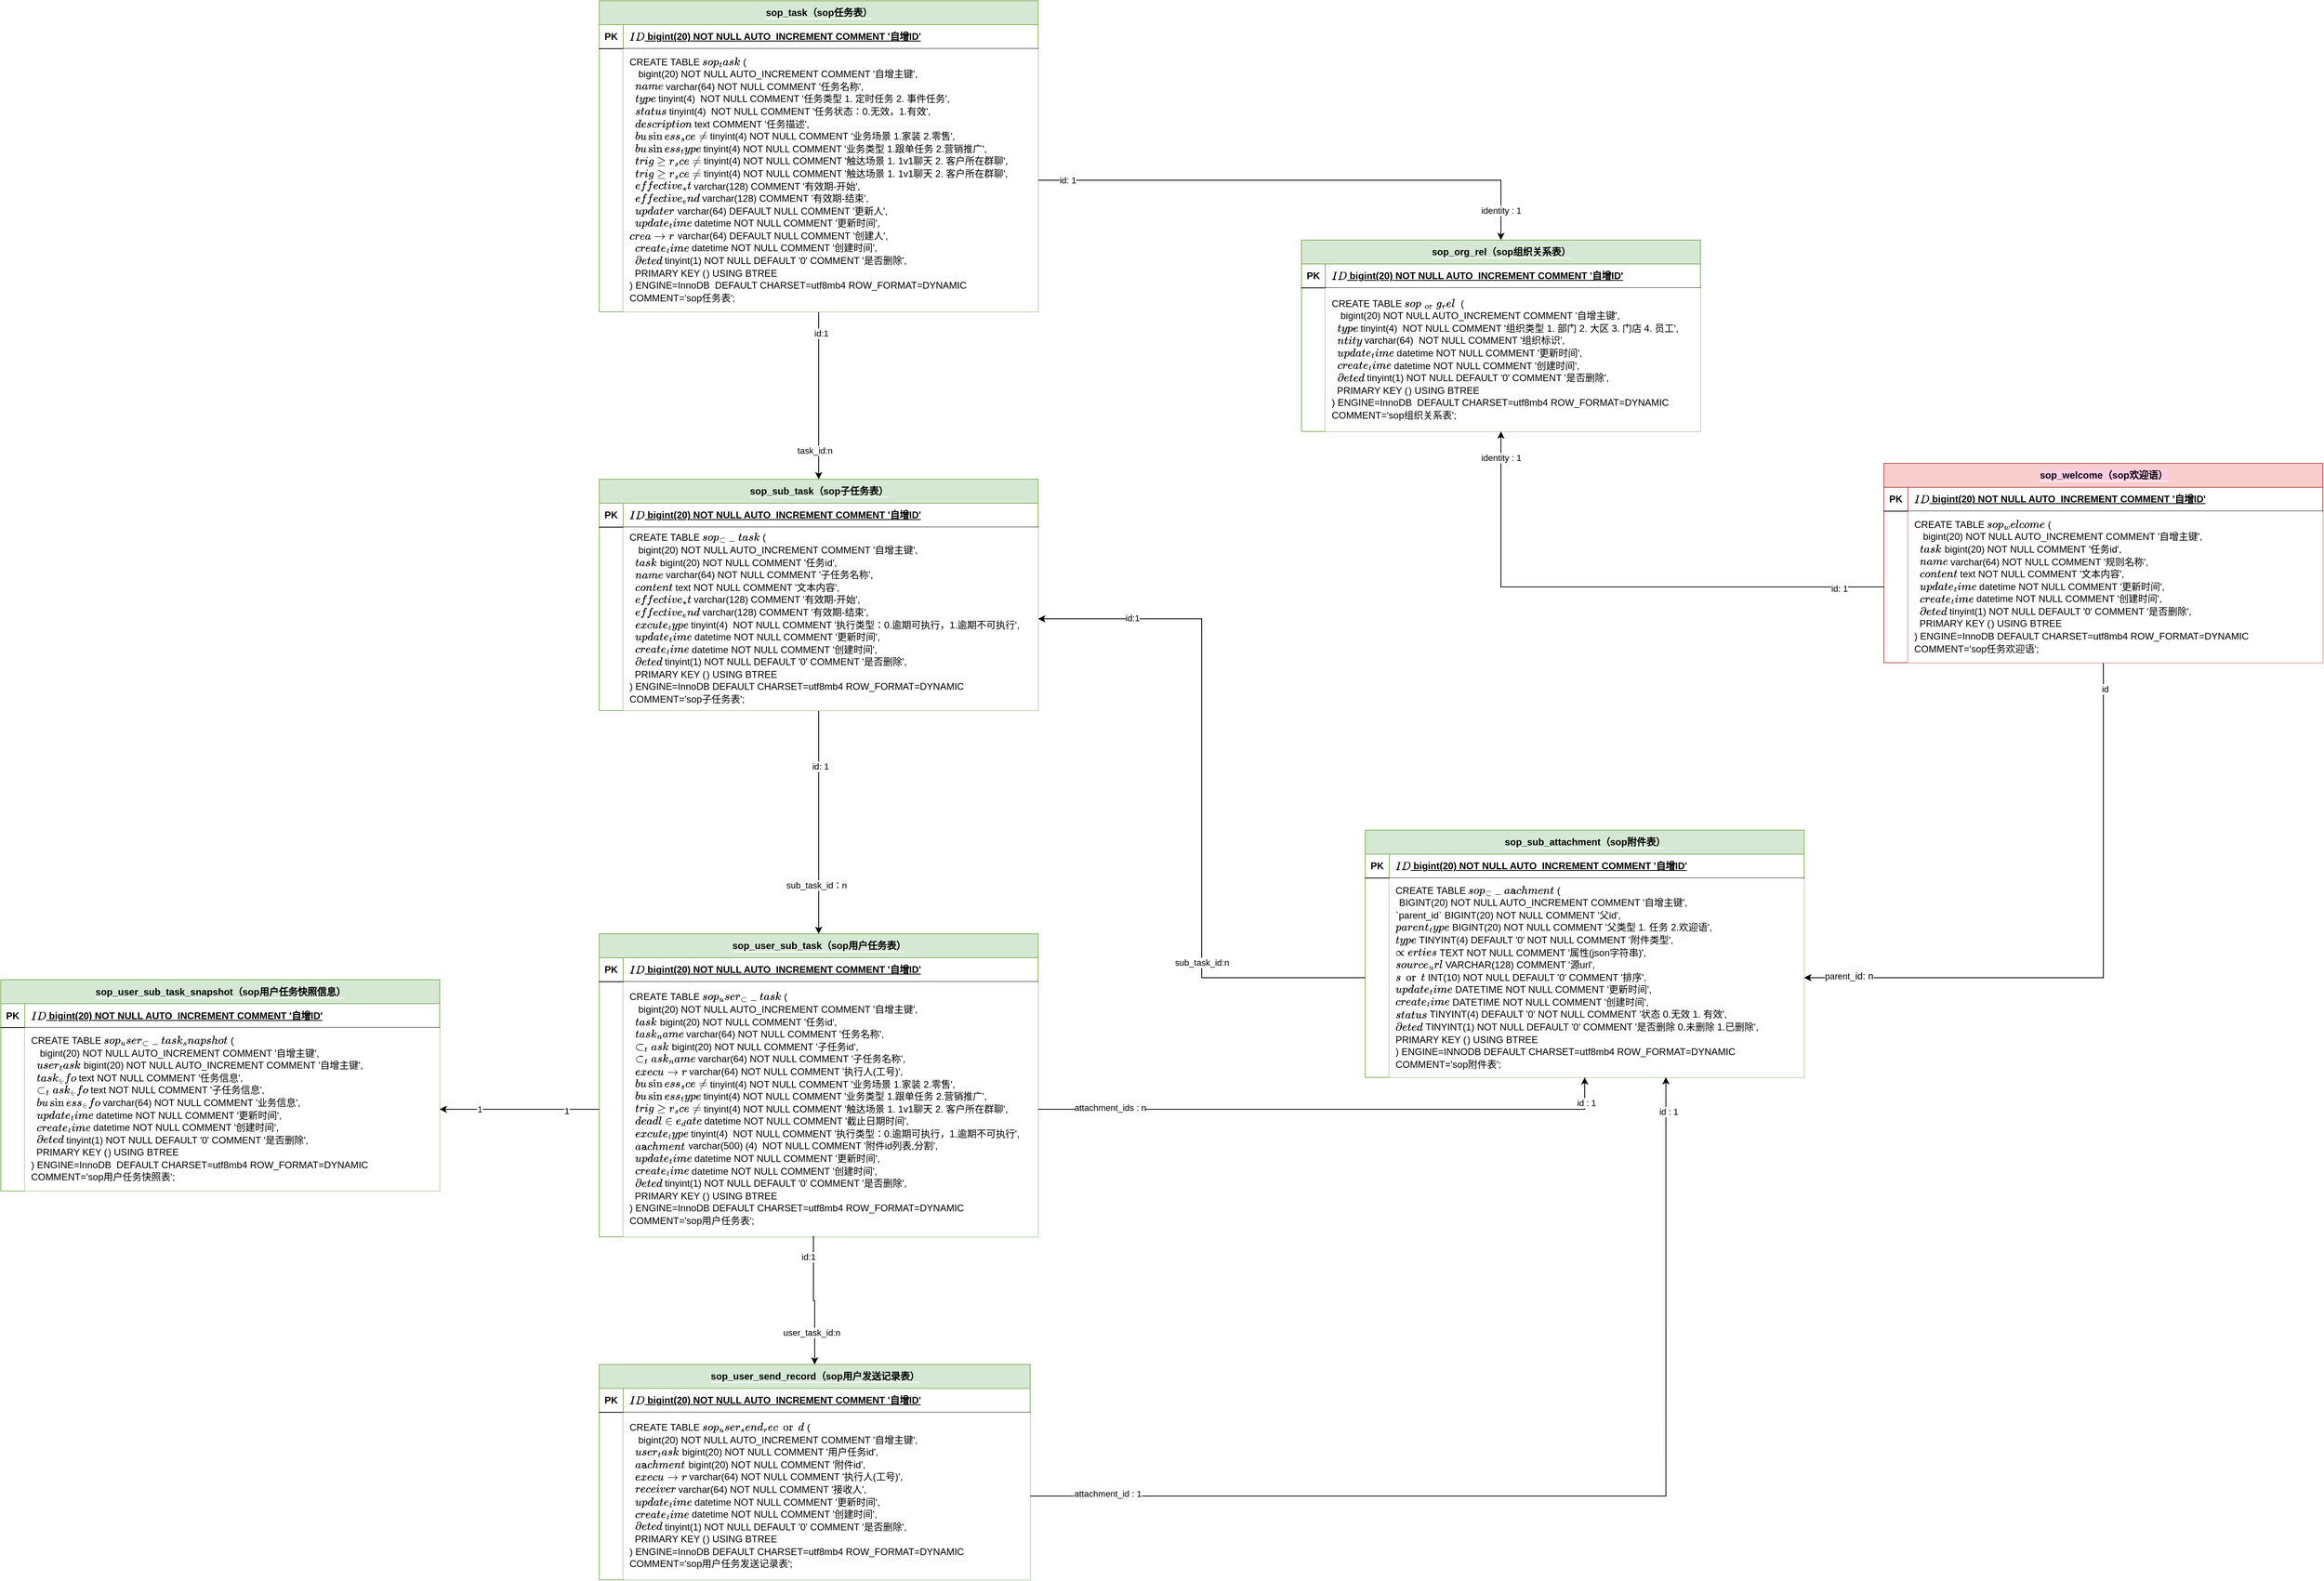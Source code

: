 <mxfile version="21.6.8" type="github">
  <diagram name="第 1 页" id="de748oIVJeChQEEVJ22J">
    <mxGraphModel dx="4175" dy="1729" grid="1" gridSize="10" guides="1" tooltips="1" connect="1" arrows="1" fold="1" page="1" pageScale="1" pageWidth="827" pageHeight="1169" math="0" shadow="0">
      <root>
        <mxCell id="0" />
        <mxCell id="1" parent="0" />
        <mxCell id="-qIdUn-uNaCTuJ1rHyCA-53" style="edgeStyle=orthogonalEdgeStyle;rounded=0;orthogonalLoop=1;jettySize=auto;html=1;entryX=0.5;entryY=0;entryDx=0;entryDy=0;" edge="1" parent="1" source="-qIdUn-uNaCTuJ1rHyCA-1" target="-qIdUn-uNaCTuJ1rHyCA-15">
          <mxGeometry relative="1" as="geometry" />
        </mxCell>
        <mxCell id="-qIdUn-uNaCTuJ1rHyCA-54" value="id:1" style="edgeLabel;html=1;align=center;verticalAlign=middle;resizable=0;points=[];" vertex="1" connectable="0" parent="-qIdUn-uNaCTuJ1rHyCA-53">
          <mxGeometry x="-0.752" y="3" relative="1" as="geometry">
            <mxPoint y="1" as="offset" />
          </mxGeometry>
        </mxCell>
        <mxCell id="-qIdUn-uNaCTuJ1rHyCA-55" value="task_id:n" style="edgeLabel;html=1;align=center;verticalAlign=middle;resizable=0;points=[];" vertex="1" connectable="0" parent="-qIdUn-uNaCTuJ1rHyCA-53">
          <mxGeometry x="0.507" y="-2" relative="1" as="geometry">
            <mxPoint x="-3" y="16" as="offset" />
          </mxGeometry>
        </mxCell>
        <mxCell id="-qIdUn-uNaCTuJ1rHyCA-1" value="&lt;span style=&quot;background-color: rgb(213, 232, 212);&quot;&gt;sop_task（sop任务表）&lt;/span&gt;" style="shape=table;startSize=30;container=1;collapsible=1;childLayout=tableLayout;fixedRows=1;rowLines=0;fontStyle=1;align=center;resizeLast=1;html=1;labelBackgroundColor=default;fillColor=#d5e8d4;strokeColor=#82b366;" vertex="1" parent="1">
          <mxGeometry x="-2260" y="-890" width="550" height="390" as="geometry" />
        </mxCell>
        <mxCell id="-qIdUn-uNaCTuJ1rHyCA-2" value="" style="shape=tableRow;horizontal=0;startSize=0;swimlaneHead=0;swimlaneBody=0;fillColor=none;collapsible=0;dropTarget=0;points=[[0,0.5],[1,0.5]];portConstraint=eastwest;top=0;left=0;right=0;bottom=1;" vertex="1" parent="-qIdUn-uNaCTuJ1rHyCA-1">
          <mxGeometry y="30" width="550" height="30" as="geometry" />
        </mxCell>
        <mxCell id="-qIdUn-uNaCTuJ1rHyCA-3" value="PK" style="shape=partialRectangle;connectable=0;fillColor=none;top=0;left=0;bottom=0;right=0;fontStyle=1;overflow=hidden;whiteSpace=wrap;html=1;" vertex="1" parent="-qIdUn-uNaCTuJ1rHyCA-2">
          <mxGeometry width="30" height="30" as="geometry">
            <mxRectangle width="30" height="30" as="alternateBounds" />
          </mxGeometry>
        </mxCell>
        <mxCell id="-qIdUn-uNaCTuJ1rHyCA-4" value="`ID` bigint(20) NOT NULL AUTO_INCREMENT COMMENT &#39;自增ID&#39;" style="shape=partialRectangle;connectable=0;fillColor=none;top=0;left=0;bottom=0;right=0;align=left;spacingLeft=6;fontStyle=5;overflow=hidden;whiteSpace=wrap;html=1;" vertex="1" parent="-qIdUn-uNaCTuJ1rHyCA-2">
          <mxGeometry x="30" width="520" height="30" as="geometry">
            <mxRectangle width="520" height="30" as="alternateBounds" />
          </mxGeometry>
        </mxCell>
        <mxCell id="-qIdUn-uNaCTuJ1rHyCA-5" value="" style="shape=tableRow;horizontal=0;startSize=0;swimlaneHead=0;swimlaneBody=0;fillColor=none;collapsible=0;dropTarget=0;points=[[0,0.5],[1,0.5]];portConstraint=eastwest;top=0;left=0;right=0;bottom=0;" vertex="1" parent="-qIdUn-uNaCTuJ1rHyCA-1">
          <mxGeometry y="60" width="550" height="330" as="geometry" />
        </mxCell>
        <mxCell id="-qIdUn-uNaCTuJ1rHyCA-6" value="" style="shape=partialRectangle;connectable=0;fillColor=none;top=0;left=0;bottom=0;right=0;editable=1;overflow=hidden;whiteSpace=wrap;html=1;" vertex="1" parent="-qIdUn-uNaCTuJ1rHyCA-5">
          <mxGeometry width="30" height="330" as="geometry">
            <mxRectangle width="30" height="330" as="alternateBounds" />
          </mxGeometry>
        </mxCell>
        <mxCell id="-qIdUn-uNaCTuJ1rHyCA-7" value="&lt;div style=&quot;line-height: 130%;&quot;&gt;&lt;div style=&quot;line-height: 130%;&quot;&gt;&lt;div style=&quot;line-height: 130%;&quot;&gt;&lt;div style=&quot;line-height: 130%;&quot;&gt;&lt;div style=&quot;line-height: 130%;&quot;&gt;CREATE TABLE `sop_task` (&lt;/div&gt;&lt;div style=&quot;line-height: 130%;&quot;&gt;&amp;nbsp; `id` bigint(20) NOT NULL AUTO_INCREMENT COMMENT &#39;自增主键&#39;,&lt;/div&gt;&lt;div style=&quot;line-height: 130%;&quot;&gt;&amp;nbsp; `name` varchar(64) NOT NULL COMMENT &#39;任务名称&#39;,&lt;/div&gt;&lt;div style=&quot;line-height: 130%;&quot;&gt;&amp;nbsp; `type` tinyint(4)&amp;nbsp; NOT NULL COMMENT &#39;任务类型 1. 定时任务 2. 事件任务&#39;,&lt;/div&gt;&lt;div style=&quot;line-height: 130%;&quot;&gt;&amp;nbsp; `status` tinyint(4)&amp;nbsp; NOT NULL COMMENT &#39;任务状态：0.无效，1.有效&#39;,&lt;/div&gt;&lt;div style=&quot;line-height: 130%;&quot;&gt;&amp;nbsp; `description` text COMMENT &#39;任务描述&#39;,&lt;/div&gt;&lt;div style=&quot;line-height: 130%;&quot;&gt;&amp;nbsp; `business_scene` tinyint(4) NOT NULL COMMENT &#39;业务场景 1.家装 2.零售&#39;,&lt;/div&gt;&lt;div style=&quot;line-height: 130%;&quot;&gt;&amp;nbsp; `business_type` tinyint(4) NOT NULL COMMENT &#39;业务类型 1.跟单任务 2.营销推广&#39;,&lt;/div&gt;&lt;div style=&quot;line-height: 130%;&quot;&gt;&amp;nbsp; `trigger_scene` tinyint(4) NOT NULL COMMENT &#39;触达场景 1. 1v1聊天 2. 客户所在群聊&#39;,&lt;/div&gt;&lt;div style=&quot;line-height: 130%;&quot;&gt;&amp;nbsp; `trigger_scene` tinyint(4) NOT NULL COMMENT &#39;触达场景 1. 1v1聊天 2. 客户所在群聊&#39;,&lt;br&gt;&lt;/div&gt;&lt;div style=&quot;line-height: 130%;&quot;&gt;&amp;nbsp; `effective_start` varchar(128)&amp;nbsp;COMMENT &#39;有效期-开始&#39;,&lt;/div&gt;&lt;div style=&quot;line-height: 130%;&quot;&gt;&amp;nbsp; `effective_end` varchar(128)&amp;nbsp;COMMENT &#39;有效期-结束&#39;,&lt;/div&gt;&lt;div style=&quot;line-height: 130%;&quot;&gt;&amp;nbsp; `updater_id` varchar(64) DEFAULT NULL COMMENT &#39;更新人&#39;,&lt;br&gt;&lt;/div&gt;&lt;div style=&quot;line-height: 130%;&quot;&gt;&amp;nbsp; `update_time` datetime NOT NULL COMMENT &#39;更新时间&#39;,&lt;/div&gt;&lt;div style=&quot;line-height: 130%;&quot;&gt;`creator_id` varchar(64) DEFAULT NULL COMMENT &#39;创建人&#39;,&lt;br&gt;&lt;/div&gt;&lt;div style=&quot;line-height: 130%;&quot;&gt;&amp;nbsp; `create_time` datetime NOT NULL COMMENT &#39;创建时间&#39;,&lt;/div&gt;&lt;div style=&quot;line-height: 130%;&quot;&gt;&amp;nbsp; `deleted` tinyint(1) NOT NULL DEFAULT &#39;0&#39; COMMENT &#39;是否删除&#39;,&lt;/div&gt;&lt;div style=&quot;line-height: 130%;&quot;&gt;&amp;nbsp; PRIMARY KEY (`id`) USING BTREE&lt;/div&gt;&lt;div style=&quot;line-height: 130%;&quot;&gt;) ENGINE=InnoDB&amp;nbsp; DEFAULT CHARSET=utf8mb4 ROW_FORMAT=DYNAMIC COMMENT=&#39;sop任务表&#39;;&lt;/div&gt;&lt;/div&gt;&lt;/div&gt;&lt;/div&gt;&lt;/div&gt;" style="shape=partialRectangle;connectable=0;fillColor=default;top=0;left=0;bottom=0;right=0;align=left;spacingLeft=6;overflow=hidden;whiteSpace=wrap;html=1;" vertex="1" parent="-qIdUn-uNaCTuJ1rHyCA-5">
          <mxGeometry x="30" width="520" height="330" as="geometry">
            <mxRectangle width="520" height="330" as="alternateBounds" />
          </mxGeometry>
        </mxCell>
        <mxCell id="-qIdUn-uNaCTuJ1rHyCA-63" style="edgeStyle=orthogonalEdgeStyle;rounded=0;orthogonalLoop=1;jettySize=auto;html=1;entryX=0.5;entryY=0;entryDx=0;entryDy=0;" edge="1" parent="1" source="-qIdUn-uNaCTuJ1rHyCA-15" target="-qIdUn-uNaCTuJ1rHyCA-29">
          <mxGeometry relative="1" as="geometry" />
        </mxCell>
        <mxCell id="-qIdUn-uNaCTuJ1rHyCA-65" value="id: 1" style="edgeLabel;html=1;align=center;verticalAlign=middle;resizable=0;points=[];" vertex="1" connectable="0" parent="-qIdUn-uNaCTuJ1rHyCA-63">
          <mxGeometry x="-0.502" y="2" relative="1" as="geometry">
            <mxPoint as="offset" />
          </mxGeometry>
        </mxCell>
        <mxCell id="-qIdUn-uNaCTuJ1rHyCA-66" value="sub_task_id：n" style="edgeLabel;html=1;align=center;verticalAlign=middle;resizable=0;points=[];" vertex="1" connectable="0" parent="-qIdUn-uNaCTuJ1rHyCA-63">
          <mxGeometry x="0.563" y="-3" relative="1" as="geometry">
            <mxPoint as="offset" />
          </mxGeometry>
        </mxCell>
        <mxCell id="-qIdUn-uNaCTuJ1rHyCA-15" value="&lt;span style=&quot;background-color: rgb(213, 232, 212);&quot;&gt;sop_sub_task（sop子任务表）&lt;/span&gt;" style="shape=table;startSize=30;container=1;collapsible=1;childLayout=tableLayout;fixedRows=1;rowLines=0;fontStyle=1;align=center;resizeLast=1;html=1;labelBackgroundColor=default;fillColor=#d5e8d4;strokeColor=#82b366;" vertex="1" parent="1">
          <mxGeometry x="-2260" y="-290" width="550" height="290.0" as="geometry" />
        </mxCell>
        <mxCell id="-qIdUn-uNaCTuJ1rHyCA-16" value="" style="shape=tableRow;horizontal=0;startSize=0;swimlaneHead=0;swimlaneBody=0;fillColor=none;collapsible=0;dropTarget=0;points=[[0,0.5],[1,0.5]];portConstraint=eastwest;top=0;left=0;right=0;bottom=1;" vertex="1" parent="-qIdUn-uNaCTuJ1rHyCA-15">
          <mxGeometry y="30" width="550" height="30" as="geometry" />
        </mxCell>
        <mxCell id="-qIdUn-uNaCTuJ1rHyCA-17" value="PK" style="shape=partialRectangle;connectable=0;fillColor=none;top=0;left=0;bottom=0;right=0;fontStyle=1;overflow=hidden;whiteSpace=wrap;html=1;" vertex="1" parent="-qIdUn-uNaCTuJ1rHyCA-16">
          <mxGeometry width="30" height="30" as="geometry">
            <mxRectangle width="30" height="30" as="alternateBounds" />
          </mxGeometry>
        </mxCell>
        <mxCell id="-qIdUn-uNaCTuJ1rHyCA-18" value="`ID` bigint(20) NOT NULL AUTO_INCREMENT COMMENT &#39;自增ID&#39;" style="shape=partialRectangle;connectable=0;fillColor=none;top=0;left=0;bottom=0;right=0;align=left;spacingLeft=6;fontStyle=5;overflow=hidden;whiteSpace=wrap;html=1;" vertex="1" parent="-qIdUn-uNaCTuJ1rHyCA-16">
          <mxGeometry x="30" width="520" height="30" as="geometry">
            <mxRectangle width="520" height="30" as="alternateBounds" />
          </mxGeometry>
        </mxCell>
        <mxCell id="-qIdUn-uNaCTuJ1rHyCA-19" value="" style="shape=tableRow;horizontal=0;startSize=0;swimlaneHead=0;swimlaneBody=0;fillColor=none;collapsible=0;dropTarget=0;points=[[0,0.5],[1,0.5]];portConstraint=eastwest;top=0;left=0;right=0;bottom=0;" vertex="1" parent="-qIdUn-uNaCTuJ1rHyCA-15">
          <mxGeometry y="60" width="550" height="230" as="geometry" />
        </mxCell>
        <mxCell id="-qIdUn-uNaCTuJ1rHyCA-20" value="" style="shape=partialRectangle;connectable=0;fillColor=none;top=0;left=0;bottom=0;right=0;editable=1;overflow=hidden;whiteSpace=wrap;html=1;" vertex="1" parent="-qIdUn-uNaCTuJ1rHyCA-19">
          <mxGeometry width="30" height="230" as="geometry">
            <mxRectangle width="30" height="230" as="alternateBounds" />
          </mxGeometry>
        </mxCell>
        <mxCell id="-qIdUn-uNaCTuJ1rHyCA-21" value="&lt;div style=&quot;line-height: 130%;&quot;&gt;&lt;div style=&quot;line-height: 130%;&quot;&gt;&lt;div style=&quot;line-height: 130%;&quot;&gt;&lt;div style=&quot;line-height: 130%;&quot;&gt;&lt;div style=&quot;line-height: 130%;&quot;&gt;&lt;div style=&quot;line-height: 130%;&quot;&gt;&lt;div style=&quot;line-height: 130%;&quot;&gt;CREATE TABLE `sop_sub_task` (&lt;/div&gt;&lt;div style=&quot;line-height: 130%;&quot;&gt;&amp;nbsp; `id` bigint(20) NOT NULL AUTO_INCREMENT COMMENT &#39;自增主键&#39;,&lt;/div&gt;&lt;div style=&quot;line-height: 130%;&quot;&gt;&amp;nbsp; `task_id` bigint(20) NOT NULL COMMENT &#39;任务id&#39;,&lt;/div&gt;&lt;div style=&quot;line-height: 130%;&quot;&gt;&amp;nbsp; `name` varchar(64) NOT NULL COMMENT &#39;子任务名称&#39;,&lt;/div&gt;&lt;div style=&quot;line-height: 130%;&quot;&gt;&amp;nbsp; `content` text NOT NULL COMMENT &#39;文本内容&#39;,&lt;/div&gt;&lt;div style=&quot;line-height: 130%;&quot;&gt;&amp;nbsp;&amp;nbsp;&lt;span style=&quot;background-color: initial;&quot;&gt;`effective_start` varchar(128)&amp;nbsp;COMMENT &#39;有效期-开始&#39;,&lt;/span&gt;&lt;/div&gt;&lt;div style=&quot;border-color: var(--border-color); line-height: 15.6px;&quot;&gt;&amp;nbsp; `effective_end` varchar(128)&amp;nbsp;COMMENT &#39;有效期-结束&#39;,&lt;/div&gt;&lt;div style=&quot;border-color: var(--border-color); line-height: 15.6px;&quot;&gt;&amp;nbsp;&amp;nbsp;`excute_type` tinyint(4)&amp;nbsp; NOT NULL COMMENT &#39;执行类型：0.逾期可执行，1.逾期不可执行&#39;,&lt;/div&gt;&lt;div style=&quot;line-height: 130%;&quot;&gt;&amp;nbsp; `update_time` datetime NOT NULL COMMENT &#39;更新时间&#39;,&lt;/div&gt;&lt;div style=&quot;line-height: 130%;&quot;&gt;&amp;nbsp; `create_time` datetime NOT NULL COMMENT &#39;创建时间&#39;,&lt;/div&gt;&lt;div style=&quot;line-height: 130%;&quot;&gt;&amp;nbsp; `deleted` tinyint(1) NOT NULL DEFAULT &#39;0&#39; COMMENT &#39;是否删除&#39;,&lt;/div&gt;&lt;div style=&quot;line-height: 130%;&quot;&gt;&amp;nbsp; PRIMARY KEY (`id`) USING BTREE&lt;/div&gt;&lt;div style=&quot;line-height: 130%;&quot;&gt;) ENGINE=InnoDB DEFAULT CHARSET=utf8mb4 ROW_FORMAT=DYNAMIC COMMENT=&#39;sop子任务表&#39;;&lt;/div&gt;&lt;/div&gt;&lt;/div&gt;&lt;/div&gt;&lt;/div&gt;&lt;/div&gt;&lt;/div&gt;" style="shape=partialRectangle;connectable=0;fillColor=default;top=0;left=0;bottom=0;right=0;align=left;spacingLeft=6;overflow=hidden;whiteSpace=wrap;html=1;" vertex="1" parent="-qIdUn-uNaCTuJ1rHyCA-19">
          <mxGeometry x="30" width="520" height="230" as="geometry">
            <mxRectangle width="520" height="230" as="alternateBounds" />
          </mxGeometry>
        </mxCell>
        <mxCell id="-qIdUn-uNaCTuJ1rHyCA-22" value="&lt;span style=&quot;background-color: rgb(213, 232, 212);&quot;&gt;sop_sub_attachment（sop附件表）&lt;/span&gt;" style="shape=table;startSize=30;container=1;collapsible=1;childLayout=tableLayout;fixedRows=1;rowLines=0;fontStyle=1;align=center;resizeLast=1;html=1;labelBackgroundColor=default;fillColor=#d5e8d4;strokeColor=#82b366;" vertex="1" parent="1">
          <mxGeometry x="-1300" y="150" width="550" height="310" as="geometry" />
        </mxCell>
        <mxCell id="-qIdUn-uNaCTuJ1rHyCA-23" value="" style="shape=tableRow;horizontal=0;startSize=0;swimlaneHead=0;swimlaneBody=0;fillColor=none;collapsible=0;dropTarget=0;points=[[0,0.5],[1,0.5]];portConstraint=eastwest;top=0;left=0;right=0;bottom=1;" vertex="1" parent="-qIdUn-uNaCTuJ1rHyCA-22">
          <mxGeometry y="30" width="550" height="30" as="geometry" />
        </mxCell>
        <mxCell id="-qIdUn-uNaCTuJ1rHyCA-24" value="PK" style="shape=partialRectangle;connectable=0;fillColor=none;top=0;left=0;bottom=0;right=0;fontStyle=1;overflow=hidden;whiteSpace=wrap;html=1;" vertex="1" parent="-qIdUn-uNaCTuJ1rHyCA-23">
          <mxGeometry width="30" height="30" as="geometry">
            <mxRectangle width="30" height="30" as="alternateBounds" />
          </mxGeometry>
        </mxCell>
        <mxCell id="-qIdUn-uNaCTuJ1rHyCA-25" value="`ID` bigint(20) NOT NULL AUTO_INCREMENT COMMENT &#39;自增ID&#39;" style="shape=partialRectangle;connectable=0;fillColor=none;top=0;left=0;bottom=0;right=0;align=left;spacingLeft=6;fontStyle=5;overflow=hidden;whiteSpace=wrap;html=1;" vertex="1" parent="-qIdUn-uNaCTuJ1rHyCA-23">
          <mxGeometry x="30" width="520" height="30" as="geometry">
            <mxRectangle width="520" height="30" as="alternateBounds" />
          </mxGeometry>
        </mxCell>
        <mxCell id="-qIdUn-uNaCTuJ1rHyCA-26" value="" style="shape=tableRow;horizontal=0;startSize=0;swimlaneHead=0;swimlaneBody=0;fillColor=none;collapsible=0;dropTarget=0;points=[[0,0.5],[1,0.5]];portConstraint=eastwest;top=0;left=0;right=0;bottom=0;" vertex="1" parent="-qIdUn-uNaCTuJ1rHyCA-22">
          <mxGeometry y="60" width="550" height="250" as="geometry" />
        </mxCell>
        <mxCell id="-qIdUn-uNaCTuJ1rHyCA-27" value="" style="shape=partialRectangle;connectable=0;fillColor=none;top=0;left=0;bottom=0;right=0;editable=1;overflow=hidden;whiteSpace=wrap;html=1;" vertex="1" parent="-qIdUn-uNaCTuJ1rHyCA-26">
          <mxGeometry width="30" height="250" as="geometry">
            <mxRectangle width="30" height="250" as="alternateBounds" />
          </mxGeometry>
        </mxCell>
        <mxCell id="-qIdUn-uNaCTuJ1rHyCA-28" value="&lt;div style=&quot;line-height: 130%;&quot;&gt;&lt;div style=&quot;line-height: 130%;&quot;&gt;&lt;div style=&quot;line-height: 130%;&quot;&gt;&lt;div style=&quot;line-height: 130%;&quot;&gt;&lt;div style=&quot;line-height: 130%;&quot;&gt;&lt;div style=&quot;line-height: 130%;&quot;&gt;&lt;div style=&quot;line-height: 130%;&quot;&gt;&lt;div style=&quot;line-height: 130%;&quot;&gt;&lt;div&gt;CREATE TABLE `sop_sub_attachment` (&lt;span style=&quot;&quot; data-eleid=&quot;2&quot; class=&quot;text-only&quot;&gt;&lt;br&gt;&lt;/span&gt;&lt;span style=&quot;&quot; data-eleid=&quot;5&quot; class=&quot;text-only&quot;&gt;  `id` BIGINT(20) NOT NULL AUTO_INCREMENT COMMENT &#39;自增主键&#39;,&lt;/span&gt;&lt;span style=&quot;&quot; data-eleid=&quot;4&quot; class=&quot;text-only&quot;&gt;&lt;br&gt;&lt;/span&gt;  `&lt;span style=&quot;background-color: initial;&quot;&gt;parent&lt;/span&gt;&lt;span style=&quot;background-color: initial;&quot;&gt;_id` BIGINT(20) NOT NULL COMMENT &#39;父id&#39;,&lt;/span&gt;&lt;/div&gt;&lt;div&gt;&lt;span style=&quot;&quot; data-eleid=&quot;6&quot; class=&quot;text-only&quot;&gt;`parent_type` BIGINT(20) NOT NULL COMMENT &#39;父类型 1. 任务 2.欢迎语&#39;,&lt;br&gt;&lt;/span&gt;&lt;span style=&quot;&quot; data-eleid=&quot;9&quot; class=&quot;text-only&quot;&gt;  `type` TINYINT(4) DEFAULT &#39;0&#39;  NOT NULL COMMENT &#39;附件类型&#39;,&lt;/span&gt;&lt;span style=&quot;&quot; data-eleid=&quot;8&quot; class=&quot;text-only&quot;&gt;&lt;br&gt;&lt;/span&gt;&lt;span style=&quot;&quot; data-eleid=&quot;11&quot; class=&quot;text-only&quot;&gt;  `properties` TEXT NOT NULL COMMENT &#39;属性(json字符串)&#39;,&lt;/span&gt;&lt;/div&gt;&lt;div&gt;&lt;span style=&quot;&quot; data-eleid=&quot;12&quot; class=&quot;text-only&quot;&gt;&lt;div style=&quot;&quot;&gt;  `source_url` VARCHAR(128) COMMENT &#39;源url&#39;,&lt;/div&gt;&lt;/span&gt;&lt;span style=&quot;&quot; data-eleid=&quot;15&quot; class=&quot;text-only&quot;&gt;  `sort` INT(10) NOT NULL DEFAULT &#39;0&#39; COMMENT &#39;排序&#39;,&lt;/span&gt;&lt;span style=&quot;&quot; data-eleid=&quot;14&quot; class=&quot;text-only&quot;&gt;&lt;br&gt;&lt;/span&gt;&lt;span style=&quot;&quot; data-eleid=&quot;17&quot; class=&quot;text-only&quot;&gt;  `update_time` DATETIME NOT NULL COMMENT &#39;更新时间&#39;,&lt;/span&gt;&lt;span style=&quot;&quot; data-eleid=&quot;16&quot; class=&quot;text-only&quot;&gt;&lt;br&gt;&lt;/span&gt;&lt;span style=&quot;&quot; data-eleid=&quot;19&quot; class=&quot;text-only&quot;&gt;  `create_time` DATETIME NOT NULL COMMENT &#39;创建时间&#39;,&lt;/span&gt;&lt;/div&gt;&lt;div&gt;&lt;span style=&quot;&quot; data-eleid=&quot;18&quot; class=&quot;text-only&quot;&gt;`status` TINYINT(4) DEFAULT &#39;0&#39; NOT NULL COMMENT &#39;状态 0.无效 1. 有效&#39;,&lt;br&gt;&lt;/span&gt;&lt;span style=&quot;&quot; data-eleid=&quot;21&quot; class=&quot;text-only&quot;&gt;  `deleted` TINYINT(1) NOT NULL DEFAULT &#39;0&#39; COMMENT &#39;是否删除 0.未删除 1.已删除&#39;,&lt;/span&gt;&lt;span style=&quot;&quot; data-eleid=&quot;20&quot; class=&quot;text-only&quot;&gt;&lt;br&gt;&lt;/span&gt;&lt;span style=&quot;&quot; data-eleid=&quot;23&quot; class=&quot;text-only&quot;&gt;  PRIMARY KEY (`id`) USING BTREE&lt;/span&gt;&lt;span style=&quot;&quot; data-eleid=&quot;22&quot; class=&quot;text-only&quot;&gt;&lt;br&gt;&lt;/span&gt;&lt;span style=&quot;&quot; data-eleid=&quot;25&quot; class=&quot;text-only&quot;&gt;) ENGINE=INNODB DEFAULT CHARSET=utf8mb4 ROW_FORMAT=DYNAMIC COMMENT=&#39;sop附件表&#39;;&lt;/span&gt;&lt;/div&gt;&lt;/div&gt;&lt;/div&gt;&lt;/div&gt;&lt;/div&gt;&lt;/div&gt;&lt;/div&gt;&lt;/div&gt;&lt;/div&gt;" style="shape=partialRectangle;connectable=0;fillColor=default;top=0;left=0;bottom=0;right=0;align=left;spacingLeft=6;overflow=hidden;whiteSpace=wrap;html=1;" vertex="1" parent="-qIdUn-uNaCTuJ1rHyCA-26">
          <mxGeometry x="30" width="520" height="250" as="geometry">
            <mxRectangle width="520" height="250" as="alternateBounds" />
          </mxGeometry>
        </mxCell>
        <mxCell id="-qIdUn-uNaCTuJ1rHyCA-29" value="&lt;span style=&quot;background-color: rgb(213, 232, 212);&quot;&gt;sop_user_sub_task（sop用户任务表）&lt;/span&gt;" style="shape=table;startSize=30;container=1;collapsible=1;childLayout=tableLayout;fixedRows=1;rowLines=0;fontStyle=1;align=center;resizeLast=1;html=1;labelBackgroundColor=default;fillColor=#d5e8d4;strokeColor=#82b366;" vertex="1" parent="1">
          <mxGeometry x="-2260" y="280" width="550" height="380" as="geometry" />
        </mxCell>
        <mxCell id="-qIdUn-uNaCTuJ1rHyCA-30" value="" style="shape=tableRow;horizontal=0;startSize=0;swimlaneHead=0;swimlaneBody=0;fillColor=none;collapsible=0;dropTarget=0;points=[[0,0.5],[1,0.5]];portConstraint=eastwest;top=0;left=0;right=0;bottom=1;" vertex="1" parent="-qIdUn-uNaCTuJ1rHyCA-29">
          <mxGeometry y="30" width="550" height="30" as="geometry" />
        </mxCell>
        <mxCell id="-qIdUn-uNaCTuJ1rHyCA-31" value="PK" style="shape=partialRectangle;connectable=0;fillColor=none;top=0;left=0;bottom=0;right=0;fontStyle=1;overflow=hidden;whiteSpace=wrap;html=1;" vertex="1" parent="-qIdUn-uNaCTuJ1rHyCA-30">
          <mxGeometry width="30" height="30" as="geometry">
            <mxRectangle width="30" height="30" as="alternateBounds" />
          </mxGeometry>
        </mxCell>
        <mxCell id="-qIdUn-uNaCTuJ1rHyCA-32" value="`ID` bigint(20) NOT NULL AUTO_INCREMENT COMMENT &#39;自增ID&#39;" style="shape=partialRectangle;connectable=0;fillColor=none;top=0;left=0;bottom=0;right=0;align=left;spacingLeft=6;fontStyle=5;overflow=hidden;whiteSpace=wrap;html=1;" vertex="1" parent="-qIdUn-uNaCTuJ1rHyCA-30">
          <mxGeometry x="30" width="520" height="30" as="geometry">
            <mxRectangle width="520" height="30" as="alternateBounds" />
          </mxGeometry>
        </mxCell>
        <mxCell id="-qIdUn-uNaCTuJ1rHyCA-33" value="" style="shape=tableRow;horizontal=0;startSize=0;swimlaneHead=0;swimlaneBody=0;fillColor=none;collapsible=0;dropTarget=0;points=[[0,0.5],[1,0.5]];portConstraint=eastwest;top=0;left=0;right=0;bottom=0;" vertex="1" parent="-qIdUn-uNaCTuJ1rHyCA-29">
          <mxGeometry y="60" width="550" height="320" as="geometry" />
        </mxCell>
        <mxCell id="-qIdUn-uNaCTuJ1rHyCA-34" value="" style="shape=partialRectangle;connectable=0;fillColor=none;top=0;left=0;bottom=0;right=0;editable=1;overflow=hidden;whiteSpace=wrap;html=1;" vertex="1" parent="-qIdUn-uNaCTuJ1rHyCA-33">
          <mxGeometry width="30" height="320" as="geometry">
            <mxRectangle width="30" height="320" as="alternateBounds" />
          </mxGeometry>
        </mxCell>
        <mxCell id="-qIdUn-uNaCTuJ1rHyCA-35" value="&lt;div style=&quot;line-height: 130%;&quot;&gt;&lt;div style=&quot;line-height: 130%;&quot;&gt;&lt;div style=&quot;line-height: 130%;&quot;&gt;&lt;div style=&quot;line-height: 130%;&quot;&gt;&lt;div style=&quot;line-height: 130%;&quot;&gt;&lt;div style=&quot;line-height: 130%;&quot;&gt;&lt;div style=&quot;line-height: 130%;&quot;&gt;&lt;div style=&quot;line-height: 130%;&quot;&gt;&lt;span style=&quot;background-color: initial;&quot;&gt;CREATE TABLE `sop_user_sub_task` (&lt;/span&gt;&lt;br&gt;&lt;/div&gt;&lt;div style=&quot;line-height: 130%;&quot;&gt;&amp;nbsp; `id` bigint(20) NOT NULL AUTO_INCREMENT COMMENT &#39;自增主键&#39;,&lt;/div&gt;&lt;div style=&quot;line-height: 130%;&quot;&gt;&amp;nbsp; `task_id` bigint(20) NOT NULL COMMENT &#39;任务id&#39;,&lt;/div&gt;&lt;div style=&quot;line-height: 130%;&quot;&gt;&amp;nbsp; `task_name` varchar(64) NOT NULL COMMENT &#39;任务名称&#39;,&lt;/div&gt;&lt;div style=&quot;line-height: 130%;&quot;&gt;&amp;nbsp; `sub_task_id&amp;nbsp;` bigint(20) NOT NULL COMMENT &#39;子任务id&#39;,&lt;/div&gt;&lt;div style=&quot;line-height: 130%;&quot;&gt;&amp;nbsp; `sub_task_name` varchar(64) NOT NULL COMMENT &#39;子任务名称&#39;,&lt;/div&gt;&lt;div style=&quot;line-height: 130%;&quot;&gt;&amp;nbsp; `executor` varchar(64) NOT NULL COMMENT &#39;执行人(工号)&#39;,&lt;/div&gt;&lt;div style=&quot;line-height: 130%;&quot;&gt;&amp;nbsp; `business_scene` tinyint(4) NOT NULL COMMENT &#39;业务场景 1.家装 2.零售&#39;,&lt;/div&gt;&lt;div style=&quot;line-height: 130%;&quot;&gt;&amp;nbsp; `business_type` tinyint(4) NOT NULL COMMENT &#39;业务类型 1.跟单任务 2.营销推广&#39;,&lt;/div&gt;&lt;div style=&quot;line-height: 130%;&quot;&gt;&amp;nbsp; `trigger_scene` tinyint(4) NOT NULL COMMENT &#39;触达场景 1. 1v1聊天 2. 客户所在群聊&#39;,&lt;/div&gt;&lt;div style=&quot;line-height: 130%;&quot;&gt;&amp;nbsp; `deadline_date ` datetime NOT NULL COMMENT &#39;截止日期时间&#39;,&lt;/div&gt;&lt;div style=&quot;line-height: 130%;&quot;&gt;&amp;nbsp; `excute_type` tinyint(4)&amp;nbsp; NOT NULL COMMENT &#39;执行类型：0.逾期可执行，1.逾期不可执行&#39;,&lt;br&gt;&lt;/div&gt;&lt;div style=&quot;line-height: 130%;&quot;&gt;&amp;nbsp; `attachment_ids` varchar(500)&amp;nbsp;(4)&amp;nbsp; NOT NULL COMMENT &#39;附件id列表,分割&#39;,&lt;br&gt;&lt;/div&gt;&lt;div style=&quot;line-height: 130%;&quot;&gt;&amp;nbsp; `update_time` datetime NOT NULL COMMENT &#39;更新时间&#39;,&lt;br&gt;&lt;/div&gt;&lt;div style=&quot;line-height: 130%;&quot;&gt;&amp;nbsp; `create_time` datetime NOT NULL COMMENT &#39;创建时间&#39;,&lt;/div&gt;&lt;div style=&quot;line-height: 130%;&quot;&gt;&amp;nbsp; `deleted` tinyint(1) NOT NULL DEFAULT &#39;0&#39; COMMENT &#39;是否删除&#39;,&lt;/div&gt;&lt;div style=&quot;line-height: 130%;&quot;&gt;&amp;nbsp; PRIMARY KEY (`id`) USING BTREE&lt;/div&gt;&lt;div style=&quot;line-height: 130%;&quot;&gt;) ENGINE=InnoDB DEFAULT CHARSET=utf8mb4 ROW_FORMAT=DYNAMIC COMMENT=&#39;sop用户任务表&#39;;&lt;/div&gt;&lt;/div&gt;&lt;/div&gt;&lt;/div&gt;&lt;/div&gt;&lt;/div&gt;&lt;/div&gt;&lt;/div&gt;" style="shape=partialRectangle;connectable=0;fillColor=default;top=0;left=0;bottom=0;right=0;align=left;spacingLeft=6;overflow=hidden;whiteSpace=wrap;html=1;" vertex="1" parent="-qIdUn-uNaCTuJ1rHyCA-33">
          <mxGeometry x="30" width="520" height="320" as="geometry">
            <mxRectangle width="520" height="320" as="alternateBounds" />
          </mxGeometry>
        </mxCell>
        <mxCell id="-qIdUn-uNaCTuJ1rHyCA-43" value="&lt;span style=&quot;background-color: rgb(213, 232, 212);&quot;&gt;sop_user_send_record（sop用户发送记录表）&lt;/span&gt;" style="shape=table;startSize=30;container=1;collapsible=1;childLayout=tableLayout;fixedRows=1;rowLines=0;fontStyle=1;align=center;resizeLast=1;html=1;labelBackgroundColor=default;fillColor=#d5e8d4;strokeColor=#82b366;" vertex="1" parent="1">
          <mxGeometry x="-2260" y="820" width="540" height="270" as="geometry" />
        </mxCell>
        <mxCell id="-qIdUn-uNaCTuJ1rHyCA-44" value="" style="shape=tableRow;horizontal=0;startSize=0;swimlaneHead=0;swimlaneBody=0;fillColor=none;collapsible=0;dropTarget=0;points=[[0,0.5],[1,0.5]];portConstraint=eastwest;top=0;left=0;right=0;bottom=1;" vertex="1" parent="-qIdUn-uNaCTuJ1rHyCA-43">
          <mxGeometry y="30" width="540" height="30" as="geometry" />
        </mxCell>
        <mxCell id="-qIdUn-uNaCTuJ1rHyCA-45" value="PK" style="shape=partialRectangle;connectable=0;fillColor=none;top=0;left=0;bottom=0;right=0;fontStyle=1;overflow=hidden;whiteSpace=wrap;html=1;" vertex="1" parent="-qIdUn-uNaCTuJ1rHyCA-44">
          <mxGeometry width="30" height="30" as="geometry">
            <mxRectangle width="30" height="30" as="alternateBounds" />
          </mxGeometry>
        </mxCell>
        <mxCell id="-qIdUn-uNaCTuJ1rHyCA-46" value="`ID` bigint(20) NOT NULL AUTO_INCREMENT COMMENT &#39;自增ID&#39;" style="shape=partialRectangle;connectable=0;fillColor=none;top=0;left=0;bottom=0;right=0;align=left;spacingLeft=6;fontStyle=5;overflow=hidden;whiteSpace=wrap;html=1;" vertex="1" parent="-qIdUn-uNaCTuJ1rHyCA-44">
          <mxGeometry x="30" width="510" height="30" as="geometry">
            <mxRectangle width="510" height="30" as="alternateBounds" />
          </mxGeometry>
        </mxCell>
        <mxCell id="-qIdUn-uNaCTuJ1rHyCA-47" value="" style="shape=tableRow;horizontal=0;startSize=0;swimlaneHead=0;swimlaneBody=0;fillColor=none;collapsible=0;dropTarget=0;points=[[0,0.5],[1,0.5]];portConstraint=eastwest;top=0;left=0;right=0;bottom=0;" vertex="1" parent="-qIdUn-uNaCTuJ1rHyCA-43">
          <mxGeometry y="60" width="540" height="210" as="geometry" />
        </mxCell>
        <mxCell id="-qIdUn-uNaCTuJ1rHyCA-48" value="" style="shape=partialRectangle;connectable=0;fillColor=none;top=0;left=0;bottom=0;right=0;editable=1;overflow=hidden;whiteSpace=wrap;html=1;" vertex="1" parent="-qIdUn-uNaCTuJ1rHyCA-47">
          <mxGeometry width="30" height="210" as="geometry">
            <mxRectangle width="30" height="210" as="alternateBounds" />
          </mxGeometry>
        </mxCell>
        <mxCell id="-qIdUn-uNaCTuJ1rHyCA-49" value="&lt;div style=&quot;line-height: 130%;&quot;&gt;&lt;div style=&quot;line-height: 130%;&quot;&gt;&lt;div style=&quot;line-height: 130%;&quot;&gt;&lt;div style=&quot;line-height: 130%;&quot;&gt;&lt;div style=&quot;line-height: 130%;&quot;&gt;&lt;div style=&quot;line-height: 130%;&quot;&gt;&lt;div style=&quot;line-height: 130%;&quot;&gt;&lt;div style=&quot;line-height: 130%;&quot;&gt;&lt;div style=&quot;line-height: 130%;&quot;&gt;CREATE TABLE `sop_user_send_record` (&lt;/div&gt;&lt;div style=&quot;line-height: 130%;&quot;&gt;&amp;nbsp; `id` bigint(20) NOT NULL AUTO_INCREMENT COMMENT &#39;自增主键&#39;,&lt;/div&gt;&lt;div style=&quot;line-height: 130%;&quot;&gt;&amp;nbsp; `user_task_id` bigint(20) NOT NULL COMMENT &#39;用户任务id&#39;,&lt;/div&gt;&lt;div style=&quot;line-height: 130%;&quot;&gt;&amp;nbsp; `attachment_id` bigint(20) NOT NULL COMMENT &#39;附件id&#39;,&lt;br&gt;&lt;/div&gt;&lt;div style=&quot;line-height: 130%;&quot;&gt;&amp;nbsp; `executor` varchar(64) NOT NULL COMMENT &#39;执行人(工号)&#39;,&lt;/div&gt;&lt;div style=&quot;line-height: 130%;&quot;&gt;&amp;nbsp; `receiver` varchar(64) NOT NULL COMMENT &#39;接收人&#39;,&lt;/div&gt;&lt;div style=&quot;line-height: 130%;&quot;&gt;&amp;nbsp; `update_time` datetime NOT NULL COMMENT &#39;更新时间&#39;,&lt;/div&gt;&lt;div style=&quot;line-height: 130%;&quot;&gt;&amp;nbsp; `create_time` datetime NOT NULL COMMENT &#39;创建时间&#39;,&lt;/div&gt;&lt;div style=&quot;line-height: 130%;&quot;&gt;&amp;nbsp; `deleted` tinyint(1) NOT NULL DEFAULT &#39;0&#39; COMMENT &#39;是否删除&#39;,&lt;/div&gt;&lt;div style=&quot;line-height: 130%;&quot;&gt;&amp;nbsp; PRIMARY KEY (`id`) USING BTREE&lt;/div&gt;&lt;div style=&quot;line-height: 130%;&quot;&gt;) ENGINE=InnoDB DEFAULT CHARSET=utf8mb4 ROW_FORMAT=DYNAMIC COMMENT=&#39;sop用户任务发送记录表&#39;;&lt;/div&gt;&lt;/div&gt;&lt;/div&gt;&lt;/div&gt;&lt;/div&gt;&lt;/div&gt;&lt;/div&gt;&lt;/div&gt;&lt;/div&gt;" style="shape=partialRectangle;connectable=0;fillColor=default;top=0;left=0;bottom=0;right=0;align=left;spacingLeft=6;overflow=hidden;whiteSpace=wrap;html=1;" vertex="1" parent="-qIdUn-uNaCTuJ1rHyCA-47">
          <mxGeometry x="30" width="510" height="210" as="geometry">
            <mxRectangle width="510" height="210" as="alternateBounds" />
          </mxGeometry>
        </mxCell>
        <mxCell id="-qIdUn-uNaCTuJ1rHyCA-50" style="edgeStyle=orthogonalEdgeStyle;rounded=0;orthogonalLoop=1;jettySize=auto;html=1;exitX=0.488;exitY=0.997;exitDx=0;exitDy=0;exitPerimeter=0;entryX=0.5;entryY=0;entryDx=0;entryDy=0;" edge="1" parent="1" source="-qIdUn-uNaCTuJ1rHyCA-33" target="-qIdUn-uNaCTuJ1rHyCA-43">
          <mxGeometry relative="1" as="geometry">
            <mxPoint x="-1710" y="935" as="sourcePoint" />
          </mxGeometry>
        </mxCell>
        <mxCell id="-qIdUn-uNaCTuJ1rHyCA-51" value="id:1" style="edgeLabel;html=1;align=center;verticalAlign=middle;resizable=0;points=[];" vertex="1" connectable="0" parent="-qIdUn-uNaCTuJ1rHyCA-50">
          <mxGeometry x="-0.686" y="-6" relative="1" as="geometry">
            <mxPoint x="-1" as="offset" />
          </mxGeometry>
        </mxCell>
        <mxCell id="-qIdUn-uNaCTuJ1rHyCA-52" value="user_task_id:n" style="edgeLabel;html=1;align=center;verticalAlign=middle;resizable=0;points=[];" vertex="1" connectable="0" parent="-qIdUn-uNaCTuJ1rHyCA-50">
          <mxGeometry x="0.505" y="-3" relative="1" as="geometry">
            <mxPoint x="-1" as="offset" />
          </mxGeometry>
        </mxCell>
        <mxCell id="-qIdUn-uNaCTuJ1rHyCA-60" style="edgeStyle=orthogonalEdgeStyle;rounded=0;orthogonalLoop=1;jettySize=auto;html=1;entryX=1;entryY=0.5;entryDx=0;entryDy=0;" edge="1" parent="1" source="-qIdUn-uNaCTuJ1rHyCA-26" target="-qIdUn-uNaCTuJ1rHyCA-19">
          <mxGeometry relative="1" as="geometry" />
        </mxCell>
        <mxCell id="-qIdUn-uNaCTuJ1rHyCA-61" value="sub_task_id:n" style="edgeLabel;html=1;align=center;verticalAlign=middle;resizable=0;points=[];" vertex="1" connectable="0" parent="-qIdUn-uNaCTuJ1rHyCA-60">
          <mxGeometry x="-0.479" relative="1" as="geometry">
            <mxPoint as="offset" />
          </mxGeometry>
        </mxCell>
        <mxCell id="-qIdUn-uNaCTuJ1rHyCA-62" value="id:1" style="edgeLabel;html=1;align=center;verticalAlign=middle;resizable=0;points=[];" vertex="1" connectable="0" parent="-qIdUn-uNaCTuJ1rHyCA-60">
          <mxGeometry x="0.725" y="-1" relative="1" as="geometry">
            <mxPoint as="offset" />
          </mxGeometry>
        </mxCell>
        <mxCell id="-qIdUn-uNaCTuJ1rHyCA-68" value="&lt;span style=&quot;background-color: rgb(213, 232, 212);&quot;&gt;sop_user_sub_task_snapshot（sop用户任务快照信息）&lt;/span&gt;" style="shape=table;startSize=30;container=1;collapsible=1;childLayout=tableLayout;fixedRows=1;rowLines=0;fontStyle=1;align=center;resizeLast=1;html=1;labelBackgroundColor=default;fillColor=#d5e8d4;strokeColor=#82b366;" vertex="1" parent="1">
          <mxGeometry x="-3010" y="337.5" width="550" height="265" as="geometry" />
        </mxCell>
        <mxCell id="-qIdUn-uNaCTuJ1rHyCA-69" value="" style="shape=tableRow;horizontal=0;startSize=0;swimlaneHead=0;swimlaneBody=0;fillColor=none;collapsible=0;dropTarget=0;points=[[0,0.5],[1,0.5]];portConstraint=eastwest;top=0;left=0;right=0;bottom=1;" vertex="1" parent="-qIdUn-uNaCTuJ1rHyCA-68">
          <mxGeometry y="30" width="550" height="30" as="geometry" />
        </mxCell>
        <mxCell id="-qIdUn-uNaCTuJ1rHyCA-70" value="PK" style="shape=partialRectangle;connectable=0;fillColor=none;top=0;left=0;bottom=0;right=0;fontStyle=1;overflow=hidden;whiteSpace=wrap;html=1;" vertex="1" parent="-qIdUn-uNaCTuJ1rHyCA-69">
          <mxGeometry width="30" height="30" as="geometry">
            <mxRectangle width="30" height="30" as="alternateBounds" />
          </mxGeometry>
        </mxCell>
        <mxCell id="-qIdUn-uNaCTuJ1rHyCA-71" value="`ID` bigint(20) NOT NULL AUTO_INCREMENT COMMENT &#39;自增ID&#39;" style="shape=partialRectangle;connectable=0;fillColor=none;top=0;left=0;bottom=0;right=0;align=left;spacingLeft=6;fontStyle=5;overflow=hidden;whiteSpace=wrap;html=1;" vertex="1" parent="-qIdUn-uNaCTuJ1rHyCA-69">
          <mxGeometry x="30" width="520" height="30" as="geometry">
            <mxRectangle width="520" height="30" as="alternateBounds" />
          </mxGeometry>
        </mxCell>
        <mxCell id="-qIdUn-uNaCTuJ1rHyCA-72" value="" style="shape=tableRow;horizontal=0;startSize=0;swimlaneHead=0;swimlaneBody=0;fillColor=none;collapsible=0;dropTarget=0;points=[[0,0.5],[1,0.5]];portConstraint=eastwest;top=0;left=0;right=0;bottom=0;" vertex="1" parent="-qIdUn-uNaCTuJ1rHyCA-68">
          <mxGeometry y="60" width="550" height="205" as="geometry" />
        </mxCell>
        <mxCell id="-qIdUn-uNaCTuJ1rHyCA-73" value="" style="shape=partialRectangle;connectable=0;fillColor=none;top=0;left=0;bottom=0;right=0;editable=1;overflow=hidden;whiteSpace=wrap;html=1;" vertex="1" parent="-qIdUn-uNaCTuJ1rHyCA-72">
          <mxGeometry width="30" height="205" as="geometry">
            <mxRectangle width="30" height="205" as="alternateBounds" />
          </mxGeometry>
        </mxCell>
        <mxCell id="-qIdUn-uNaCTuJ1rHyCA-74" value="&lt;div style=&quot;line-height: 130%;&quot;&gt;&lt;div style=&quot;line-height: 130%;&quot;&gt;&lt;div style=&quot;line-height: 130%;&quot;&gt;&lt;div style=&quot;line-height: 130%;&quot;&gt;&lt;div style=&quot;line-height: 130%;&quot;&gt;&lt;div style=&quot;line-height: 130%;&quot;&gt;&lt;div style=&quot;line-height: 130%;&quot;&gt;CREATE TABLE `sop_user_sub_task_snapshot` (&lt;/div&gt;&lt;div style=&quot;line-height: 130%;&quot;&gt;&amp;nbsp; `id` bigint(20) NOT NULL AUTO_INCREMENT COMMENT &#39;自增主键&#39;,&lt;/div&gt;&lt;div style=&quot;line-height: 130%;&quot;&gt;&amp;nbsp; `user_task_id ` bigint(20) NOT NULL AUTO_INCREMENT COMMENT &#39;自增主键&#39;,&lt;br&gt;&lt;/div&gt;&lt;div style=&quot;line-height: 130%;&quot;&gt;&amp;nbsp; `task_info` text NOT NULL COMMENT &#39;任务信息&#39;,&lt;/div&gt;&lt;div style=&quot;line-height: 130%;&quot;&gt;&amp;nbsp; `sub_task_info`&amp;nbsp;text&lt;span style=&quot;background-color: initial;&quot;&gt;&amp;nbsp;NOT NULL COMMENT &#39;子任务信息&#39;,&lt;/span&gt;&lt;/div&gt;&lt;div style=&quot;line-height: 130%;&quot;&gt;&amp;nbsp; `business_info` varchar(64) NOT NULL COMMENT &#39;业务信息&#39;,&lt;br&gt;&lt;/div&gt;&lt;div style=&quot;line-height: 130%;&quot;&gt;&amp;nbsp; `update_time` datetime NOT NULL COMMENT &#39;更新时间&#39;,&lt;/div&gt;&lt;div style=&quot;line-height: 130%;&quot;&gt;&amp;nbsp; `create_time` datetime NOT NULL COMMENT &#39;创建时间&#39;,&lt;/div&gt;&lt;div style=&quot;line-height: 130%;&quot;&gt;&amp;nbsp; `deleted` tinyint(1) NOT NULL DEFAULT &#39;0&#39; COMMENT &#39;是否删除&#39;,&lt;/div&gt;&lt;div style=&quot;line-height: 130%;&quot;&gt;&amp;nbsp; PRIMARY KEY (`id`) USING BTREE&lt;/div&gt;&lt;div style=&quot;line-height: 130%;&quot;&gt;) ENGINE=InnoDB&amp;nbsp; DEFAULT CHARSET=utf8mb4 ROW_FORMAT=DYNAMIC COMMENT=&#39;sop用户任务快照表&#39;;&lt;/div&gt;&lt;/div&gt;&lt;/div&gt;&lt;/div&gt;&lt;/div&gt;&lt;/div&gt;&lt;/div&gt;" style="shape=partialRectangle;connectable=0;fillColor=default;top=0;left=0;bottom=0;right=0;align=left;spacingLeft=6;overflow=hidden;whiteSpace=wrap;html=1;" vertex="1" parent="-qIdUn-uNaCTuJ1rHyCA-72">
          <mxGeometry x="30" width="520" height="205" as="geometry">
            <mxRectangle width="520" height="205" as="alternateBounds" />
          </mxGeometry>
        </mxCell>
        <mxCell id="-qIdUn-uNaCTuJ1rHyCA-75" style="edgeStyle=orthogonalEdgeStyle;rounded=0;orthogonalLoop=1;jettySize=auto;html=1;entryX=1;entryY=0.5;entryDx=0;entryDy=0;" edge="1" parent="1" source="-qIdUn-uNaCTuJ1rHyCA-33" target="-qIdUn-uNaCTuJ1rHyCA-72">
          <mxGeometry relative="1" as="geometry" />
        </mxCell>
        <mxCell id="-qIdUn-uNaCTuJ1rHyCA-96" value="1" style="edgeLabel;html=1;align=center;verticalAlign=middle;resizable=0;points=[];" vertex="1" connectable="0" parent="-qIdUn-uNaCTuJ1rHyCA-75">
          <mxGeometry x="-0.587" y="2" relative="1" as="geometry">
            <mxPoint as="offset" />
          </mxGeometry>
        </mxCell>
        <mxCell id="-qIdUn-uNaCTuJ1rHyCA-97" value="1" style="edgeLabel;html=1;align=center;verticalAlign=middle;resizable=0;points=[];" vertex="1" connectable="0" parent="-qIdUn-uNaCTuJ1rHyCA-75">
          <mxGeometry x="0.547" y="-3" relative="1" as="geometry">
            <mxPoint x="4" y="3" as="offset" />
          </mxGeometry>
        </mxCell>
        <mxCell id="-qIdUn-uNaCTuJ1rHyCA-93" style="edgeStyle=orthogonalEdgeStyle;rounded=0;orthogonalLoop=1;jettySize=auto;html=1;entryX=1;entryY=0.5;entryDx=0;entryDy=0;" edge="1" parent="1" source="-qIdUn-uNaCTuJ1rHyCA-76" target="-qIdUn-uNaCTuJ1rHyCA-26">
          <mxGeometry relative="1" as="geometry" />
        </mxCell>
        <mxCell id="-qIdUn-uNaCTuJ1rHyCA-111" value="id" style="edgeLabel;html=1;align=center;verticalAlign=middle;resizable=0;points=[];" vertex="1" connectable="0" parent="-qIdUn-uNaCTuJ1rHyCA-93">
          <mxGeometry x="-0.914" y="2" relative="1" as="geometry">
            <mxPoint as="offset" />
          </mxGeometry>
        </mxCell>
        <mxCell id="-qIdUn-uNaCTuJ1rHyCA-112" value="parent&lt;span style=&quot;border-color: var(--border-color); font-size: 12px; text-align: left; background-color: initial;&quot;&gt;_id: n&lt;/span&gt;" style="edgeLabel;html=1;align=center;verticalAlign=middle;resizable=0;points=[];" vertex="1" connectable="0" parent="-qIdUn-uNaCTuJ1rHyCA-93">
          <mxGeometry x="0.854" y="-2" relative="1" as="geometry">
            <mxPoint as="offset" />
          </mxGeometry>
        </mxCell>
        <mxCell id="-qIdUn-uNaCTuJ1rHyCA-76" value="&lt;span style=&quot;background-color: rgb(255, 204, 230);&quot;&gt;sop_welcome（sop欢迎语）&lt;/span&gt;" style="shape=table;startSize=30;container=1;collapsible=1;childLayout=tableLayout;fixedRows=1;rowLines=0;fontStyle=1;align=center;resizeLast=1;html=1;labelBackgroundColor=default;fillColor=#f8cecc;strokeColor=#b85450;" vertex="1" parent="1">
          <mxGeometry x="-650" y="-310" width="550" height="250.0" as="geometry" />
        </mxCell>
        <mxCell id="-qIdUn-uNaCTuJ1rHyCA-77" value="" style="shape=tableRow;horizontal=0;startSize=0;swimlaneHead=0;swimlaneBody=0;fillColor=none;collapsible=0;dropTarget=0;points=[[0,0.5],[1,0.5]];portConstraint=eastwest;top=0;left=0;right=0;bottom=1;" vertex="1" parent="-qIdUn-uNaCTuJ1rHyCA-76">
          <mxGeometry y="30" width="550" height="30" as="geometry" />
        </mxCell>
        <mxCell id="-qIdUn-uNaCTuJ1rHyCA-78" value="PK" style="shape=partialRectangle;connectable=0;fillColor=none;top=0;left=0;bottom=0;right=0;fontStyle=1;overflow=hidden;whiteSpace=wrap;html=1;" vertex="1" parent="-qIdUn-uNaCTuJ1rHyCA-77">
          <mxGeometry width="30" height="30" as="geometry">
            <mxRectangle width="30" height="30" as="alternateBounds" />
          </mxGeometry>
        </mxCell>
        <mxCell id="-qIdUn-uNaCTuJ1rHyCA-79" value="`ID` bigint(20) NOT NULL AUTO_INCREMENT COMMENT &#39;自增ID&#39;" style="shape=partialRectangle;connectable=0;fillColor=none;top=0;left=0;bottom=0;right=0;align=left;spacingLeft=6;fontStyle=5;overflow=hidden;whiteSpace=wrap;html=1;" vertex="1" parent="-qIdUn-uNaCTuJ1rHyCA-77">
          <mxGeometry x="30" width="520" height="30" as="geometry">
            <mxRectangle width="520" height="30" as="alternateBounds" />
          </mxGeometry>
        </mxCell>
        <mxCell id="-qIdUn-uNaCTuJ1rHyCA-80" value="" style="shape=tableRow;horizontal=0;startSize=0;swimlaneHead=0;swimlaneBody=0;fillColor=none;collapsible=0;dropTarget=0;points=[[0,0.5],[1,0.5]];portConstraint=eastwest;top=0;left=0;right=0;bottom=0;" vertex="1" parent="-qIdUn-uNaCTuJ1rHyCA-76">
          <mxGeometry y="60" width="550" height="190" as="geometry" />
        </mxCell>
        <mxCell id="-qIdUn-uNaCTuJ1rHyCA-81" value="" style="shape=partialRectangle;connectable=0;fillColor=none;top=0;left=0;bottom=0;right=0;editable=1;overflow=hidden;whiteSpace=wrap;html=1;" vertex="1" parent="-qIdUn-uNaCTuJ1rHyCA-80">
          <mxGeometry width="30" height="190" as="geometry">
            <mxRectangle width="30" height="190" as="alternateBounds" />
          </mxGeometry>
        </mxCell>
        <mxCell id="-qIdUn-uNaCTuJ1rHyCA-82" value="&lt;div style=&quot;line-height: 130%;&quot;&gt;&lt;div style=&quot;line-height: 130%;&quot;&gt;&lt;div style=&quot;line-height: 130%;&quot;&gt;&lt;div style=&quot;line-height: 130%;&quot;&gt;&lt;div style=&quot;line-height: 130%;&quot;&gt;&lt;div style=&quot;line-height: 130%;&quot;&gt;&lt;div style=&quot;line-height: 130%;&quot;&gt;&lt;div style=&quot;line-height: 130%;&quot;&gt;CREATE TABLE `sop_welcome` (&lt;/div&gt;&lt;div style=&quot;line-height: 130%;&quot;&gt;&amp;nbsp; `id` bigint(20) NOT NULL AUTO_INCREMENT COMMENT &#39;自增主键&#39;,&lt;/div&gt;&lt;div style=&quot;line-height: 130%;&quot;&gt;&amp;nbsp; `task_id` bigint(20) NOT NULL COMMENT &#39;任务id&#39;,&lt;/div&gt;&lt;div style=&quot;line-height: 130%;&quot;&gt;&amp;nbsp; `name` varchar(64) NOT NULL COMMENT &#39;规则名称&#39;,&lt;/div&gt;&lt;div style=&quot;line-height: 130%;&quot;&gt;&amp;nbsp; `content` text NOT NULL COMMENT &#39;文本内容&#39;,&lt;/div&gt;&lt;div style=&quot;line-height: 130%;&quot;&gt;&amp;nbsp; `update_time` datetime NOT NULL COMMENT &#39;更新时间&#39;,&lt;/div&gt;&lt;div style=&quot;line-height: 130%;&quot;&gt;&amp;nbsp; `create_time` datetime NOT NULL COMMENT &#39;创建时间&#39;,&lt;/div&gt;&lt;div style=&quot;line-height: 130%;&quot;&gt;&amp;nbsp; `deleted` tinyint(1) NOT NULL DEFAULT &#39;0&#39; COMMENT &#39;是否删除&#39;,&lt;/div&gt;&lt;div style=&quot;line-height: 130%;&quot;&gt;&amp;nbsp; PRIMARY KEY (`id`) USING BTREE&lt;/div&gt;&lt;div style=&quot;line-height: 130%;&quot;&gt;) ENGINE=InnoDB DEFAULT CHARSET=utf8mb4 ROW_FORMAT=DYNAMIC COMMENT=&#39;sop任务欢迎语&#39;;&lt;/div&gt;&lt;/div&gt;&lt;/div&gt;&lt;/div&gt;&lt;/div&gt;&lt;/div&gt;&lt;/div&gt;&lt;/div&gt;" style="shape=partialRectangle;connectable=0;fillColor=default;top=0;left=0;bottom=0;right=0;align=left;spacingLeft=6;overflow=hidden;whiteSpace=wrap;html=1;" vertex="1" parent="-qIdUn-uNaCTuJ1rHyCA-80">
          <mxGeometry x="30" width="520" height="190" as="geometry">
            <mxRectangle width="520" height="190" as="alternateBounds" />
          </mxGeometry>
        </mxCell>
        <mxCell id="-qIdUn-uNaCTuJ1rHyCA-86" value="&lt;span style=&quot;background-color: rgb(213, 232, 212);&quot;&gt;sop_org_rel（sop组织关系表）&lt;/span&gt;" style="shape=table;startSize=30;container=1;collapsible=1;childLayout=tableLayout;fixedRows=1;rowLines=0;fontStyle=1;align=center;resizeLast=1;html=1;labelBackgroundColor=default;fillColor=#d5e8d4;strokeColor=#82b366;" vertex="1" parent="1">
          <mxGeometry x="-1380" y="-590" width="500" height="240" as="geometry" />
        </mxCell>
        <mxCell id="-qIdUn-uNaCTuJ1rHyCA-87" value="" style="shape=tableRow;horizontal=0;startSize=0;swimlaneHead=0;swimlaneBody=0;fillColor=none;collapsible=0;dropTarget=0;points=[[0,0.5],[1,0.5]];portConstraint=eastwest;top=0;left=0;right=0;bottom=1;" vertex="1" parent="-qIdUn-uNaCTuJ1rHyCA-86">
          <mxGeometry y="30" width="500" height="30" as="geometry" />
        </mxCell>
        <mxCell id="-qIdUn-uNaCTuJ1rHyCA-88" value="PK" style="shape=partialRectangle;connectable=0;fillColor=none;top=0;left=0;bottom=0;right=0;fontStyle=1;overflow=hidden;whiteSpace=wrap;html=1;" vertex="1" parent="-qIdUn-uNaCTuJ1rHyCA-87">
          <mxGeometry width="30" height="30" as="geometry">
            <mxRectangle width="30" height="30" as="alternateBounds" />
          </mxGeometry>
        </mxCell>
        <mxCell id="-qIdUn-uNaCTuJ1rHyCA-89" value="`ID` bigint(20) NOT NULL AUTO_INCREMENT COMMENT &#39;自增ID&#39;" style="shape=partialRectangle;connectable=0;fillColor=none;top=0;left=0;bottom=0;right=0;align=left;spacingLeft=6;fontStyle=5;overflow=hidden;whiteSpace=wrap;html=1;" vertex="1" parent="-qIdUn-uNaCTuJ1rHyCA-87">
          <mxGeometry x="30" width="470" height="30" as="geometry">
            <mxRectangle width="470" height="30" as="alternateBounds" />
          </mxGeometry>
        </mxCell>
        <mxCell id="-qIdUn-uNaCTuJ1rHyCA-90" value="" style="shape=tableRow;horizontal=0;startSize=0;swimlaneHead=0;swimlaneBody=0;fillColor=none;collapsible=0;dropTarget=0;points=[[0,0.5],[1,0.5]];portConstraint=eastwest;top=0;left=0;right=0;bottom=0;" vertex="1" parent="-qIdUn-uNaCTuJ1rHyCA-86">
          <mxGeometry y="60" width="500" height="180" as="geometry" />
        </mxCell>
        <mxCell id="-qIdUn-uNaCTuJ1rHyCA-91" value="" style="shape=partialRectangle;connectable=0;fillColor=none;top=0;left=0;bottom=0;right=0;editable=1;overflow=hidden;whiteSpace=wrap;html=1;" vertex="1" parent="-qIdUn-uNaCTuJ1rHyCA-90">
          <mxGeometry width="30" height="180" as="geometry">
            <mxRectangle width="30" height="180" as="alternateBounds" />
          </mxGeometry>
        </mxCell>
        <mxCell id="-qIdUn-uNaCTuJ1rHyCA-92" value="&lt;div style=&quot;line-height: 130%;&quot;&gt;&lt;div style=&quot;line-height: 130%;&quot;&gt;&lt;div style=&quot;line-height: 130%;&quot;&gt;&lt;div style=&quot;line-height: 130%;&quot;&gt;&lt;div style=&quot;line-height: 130%;&quot;&gt;CREATE TABLE `sop_org_rel&amp;nbsp;` (&lt;/div&gt;&lt;div style=&quot;line-height: 130%;&quot;&gt;&amp;nbsp; `id` bigint(20) NOT NULL AUTO_INCREMENT COMMENT &#39;自增主键&#39;,&lt;/div&gt;&lt;div style=&quot;line-height: 130%;&quot;&gt;&amp;nbsp; `type` tinyint(4)&amp;nbsp; NOT NULL COMMENT &#39;组织类型 1. 部门 2. 大区 3. 门店 4. 员工&#39;,&lt;/div&gt;&lt;div style=&quot;line-height: 130%;&quot;&gt;&amp;nbsp; `identity` varchar(64)&amp;nbsp; NOT NULL COMMENT &#39;组织标识&#39;,&lt;/div&gt;&lt;div style=&quot;line-height: 130%;&quot;&gt;&amp;nbsp; `update_time` datetime NOT NULL COMMENT &#39;更新时间&#39;,&lt;/div&gt;&lt;div style=&quot;line-height: 130%;&quot;&gt;&amp;nbsp; `create_time` datetime NOT NULL COMMENT &#39;创建时间&#39;,&lt;/div&gt;&lt;div style=&quot;line-height: 130%;&quot;&gt;&amp;nbsp; `deleted` tinyint(1) NOT NULL DEFAULT &#39;0&#39; COMMENT &#39;是否删除&#39;,&lt;/div&gt;&lt;div style=&quot;line-height: 130%;&quot;&gt;&amp;nbsp; PRIMARY KEY (`id`) USING BTREE&lt;/div&gt;&lt;div style=&quot;line-height: 130%;&quot;&gt;) ENGINE=InnoDB&amp;nbsp; DEFAULT CHARSET=utf8mb4 ROW_FORMAT=DYNAMIC COMMENT=&#39;sop组织关系表&#39;;&lt;/div&gt;&lt;/div&gt;&lt;/div&gt;&lt;/div&gt;&lt;/div&gt;" style="shape=partialRectangle;connectable=0;fillColor=default;top=0;left=0;bottom=0;right=0;align=left;spacingLeft=6;overflow=hidden;whiteSpace=wrap;html=1;" vertex="1" parent="-qIdUn-uNaCTuJ1rHyCA-90">
          <mxGeometry x="30" width="470" height="180" as="geometry">
            <mxRectangle width="470" height="180" as="alternateBounds" />
          </mxGeometry>
        </mxCell>
        <mxCell id="-qIdUn-uNaCTuJ1rHyCA-94" style="edgeStyle=orthogonalEdgeStyle;rounded=0;orthogonalLoop=1;jettySize=auto;html=1;entryX=0.5;entryY=0;entryDx=0;entryDy=0;" edge="1" parent="1" source="-qIdUn-uNaCTuJ1rHyCA-5" target="-qIdUn-uNaCTuJ1rHyCA-86">
          <mxGeometry relative="1" as="geometry" />
        </mxCell>
        <mxCell id="-qIdUn-uNaCTuJ1rHyCA-105" value="id: 1" style="edgeLabel;html=1;align=center;verticalAlign=middle;resizable=0;points=[];" vertex="1" connectable="0" parent="-qIdUn-uNaCTuJ1rHyCA-94">
          <mxGeometry x="-0.888" relative="1" as="geometry">
            <mxPoint as="offset" />
          </mxGeometry>
        </mxCell>
        <mxCell id="-qIdUn-uNaCTuJ1rHyCA-106" value="identity : 1" style="edgeLabel;html=1;align=center;verticalAlign=middle;resizable=0;points=[];" vertex="1" connectable="0" parent="-qIdUn-uNaCTuJ1rHyCA-94">
          <mxGeometry x="0.885" relative="1" as="geometry">
            <mxPoint as="offset" />
          </mxGeometry>
        </mxCell>
        <mxCell id="-qIdUn-uNaCTuJ1rHyCA-95" style="edgeStyle=orthogonalEdgeStyle;rounded=0;orthogonalLoop=1;jettySize=auto;html=1;entryX=0.5;entryY=1;entryDx=0;entryDy=0;" edge="1" parent="1" source="-qIdUn-uNaCTuJ1rHyCA-80" target="-qIdUn-uNaCTuJ1rHyCA-86">
          <mxGeometry relative="1" as="geometry" />
        </mxCell>
        <mxCell id="-qIdUn-uNaCTuJ1rHyCA-107" value="id: 1" style="edgeLabel;html=1;align=center;verticalAlign=middle;resizable=0;points=[];" vertex="1" connectable="0" parent="-qIdUn-uNaCTuJ1rHyCA-95">
          <mxGeometry x="-0.834" y="2" relative="1" as="geometry">
            <mxPoint as="offset" />
          </mxGeometry>
        </mxCell>
        <mxCell id="-qIdUn-uNaCTuJ1rHyCA-108" value="identity : 1" style="edgeLabel;html=1;align=center;verticalAlign=middle;resizable=0;points=[];" vertex="1" connectable="0" parent="-qIdUn-uNaCTuJ1rHyCA-95">
          <mxGeometry x="0.904" relative="1" as="geometry">
            <mxPoint as="offset" />
          </mxGeometry>
        </mxCell>
        <mxCell id="-qIdUn-uNaCTuJ1rHyCA-99" style="edgeStyle=orthogonalEdgeStyle;rounded=0;orthogonalLoop=1;jettySize=auto;html=1;entryX=0.5;entryY=1;entryDx=0;entryDy=0;" edge="1" parent="1" source="-qIdUn-uNaCTuJ1rHyCA-33" target="-qIdUn-uNaCTuJ1rHyCA-22">
          <mxGeometry relative="1" as="geometry" />
        </mxCell>
        <mxCell id="-qIdUn-uNaCTuJ1rHyCA-100" value="attachment_ids : n" style="edgeLabel;html=1;align=center;verticalAlign=middle;resizable=0;points=[];" vertex="1" connectable="0" parent="-qIdUn-uNaCTuJ1rHyCA-99">
          <mxGeometry x="-0.837" y="2" relative="1" as="geometry">
            <mxPoint x="31" as="offset" />
          </mxGeometry>
        </mxCell>
        <mxCell id="-qIdUn-uNaCTuJ1rHyCA-101" value="id : 1" style="edgeLabel;html=1;align=center;verticalAlign=middle;resizable=0;points=[];" vertex="1" connectable="0" parent="-qIdUn-uNaCTuJ1rHyCA-99">
          <mxGeometry x="0.912" y="-2" relative="1" as="geometry">
            <mxPoint as="offset" />
          </mxGeometry>
        </mxCell>
        <mxCell id="-qIdUn-uNaCTuJ1rHyCA-102" style="edgeStyle=orthogonalEdgeStyle;rounded=0;orthogonalLoop=1;jettySize=auto;html=1;entryX=0.685;entryY=0.999;entryDx=0;entryDy=0;entryPerimeter=0;" edge="1" parent="1" source="-qIdUn-uNaCTuJ1rHyCA-47" target="-qIdUn-uNaCTuJ1rHyCA-26">
          <mxGeometry relative="1" as="geometry" />
        </mxCell>
        <mxCell id="-qIdUn-uNaCTuJ1rHyCA-103" value="attachment_id : 1" style="edgeLabel;html=1;align=center;verticalAlign=middle;resizable=0;points=[];" vertex="1" connectable="0" parent="-qIdUn-uNaCTuJ1rHyCA-102">
          <mxGeometry x="-0.854" y="4" relative="1" as="geometry">
            <mxPoint y="1" as="offset" />
          </mxGeometry>
        </mxCell>
        <mxCell id="-qIdUn-uNaCTuJ1rHyCA-104" value="id : 1" style="edgeLabel;html=1;align=center;verticalAlign=middle;resizable=0;points=[];" vertex="1" connectable="0" parent="-qIdUn-uNaCTuJ1rHyCA-102">
          <mxGeometry x="0.936" y="-7" relative="1" as="geometry">
            <mxPoint x="-4" as="offset" />
          </mxGeometry>
        </mxCell>
      </root>
    </mxGraphModel>
  </diagram>
</mxfile>
